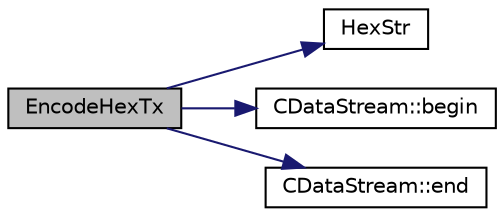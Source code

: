 digraph "EncodeHexTx"
{
  edge [fontname="Helvetica",fontsize="10",labelfontname="Helvetica",labelfontsize="10"];
  node [fontname="Helvetica",fontsize="10",shape=record];
  rankdir="LR";
  Node1 [label="EncodeHexTx",height=0.2,width=0.4,color="black", fillcolor="grey75", style="filled", fontcolor="black"];
  Node1 -> Node2 [color="midnightblue",fontsize="10",style="solid",fontname="Helvetica"];
  Node2 [label="HexStr",height=0.2,width=0.4,color="black", fillcolor="white", style="filled",URL="$strencodings_8h.html#af003e10d5d34c3271ca57ec79059a5ae"];
  Node1 -> Node3 [color="midnightblue",fontsize="10",style="solid",fontname="Helvetica"];
  Node3 [label="CDataStream::begin",height=0.2,width=0.4,color="black", fillcolor="white", style="filled",URL="$class_c_data_stream.html#a5b9e70188c662f4e9496066472af213e"];
  Node1 -> Node4 [color="midnightblue",fontsize="10",style="solid",fontname="Helvetica"];
  Node4 [label="CDataStream::end",height=0.2,width=0.4,color="black", fillcolor="white", style="filled",URL="$class_c_data_stream.html#a1c22182691412ed9e0a30b719d388f31"];
}
